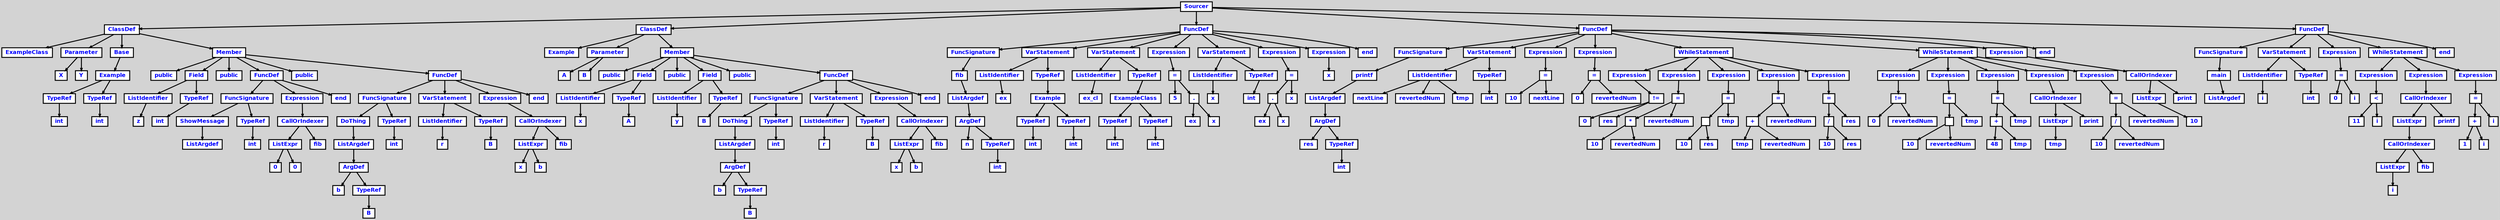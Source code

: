 digraph {

	ordering=out;
	ranksep=.4;
	bgcolor="lightgrey";  node [shape=box, fixedsize=false, fontsize=12, fontname="Helvetica-bold", fontcolor="blue"
	width=.25, height=.25, color="black", fillcolor="white", style="filled, solid, bold"];

	edge [arrowsize=.5, color="black", style="bold"]

	n000012558222D290[label="Sourcer"]
	n0000125582208E70[label="ClassDef"]
	n0000125582208D38[label="ExampleClass"]
	n00001255822090E0[label="Parameter"]
	n0000125582201BE0[label="X"]
	n0000125582201D18[label="Y"]
	n0000125582209218[label="Base"]
	n0000125582209350[label="Example"]
	n0000125582201F88[label="TypeRef"]
	n0000125582201AA8[label="int"]
	n00001255822021F8[label="TypeRef"]
	n0000125582201E50[label="int"]
	n0000125582209488[label="Member"]
	n0000125582202330[label="public"]
	n0000125582202A80[label="Field"]
	n00001255822025A0[label="ListIdentifier"]
	n0000125582202468[label="z"]
	n0000125582202948[label="TypeRef"]
	n00001255822026D8[label="int"]
	n0000125582202BB8[label="public"]
	n0000125582205180[label="FuncDef"]
	n00001255822031D0[label="FuncSignature"]
	n0000125582203308[label="ShowMessage"]
	n0000125582202E28[label="ListArgdef"]
	n0000125582203098[label="TypeRef"]
	n0000125582202CF0[label="int"]
	n00001255822053F0[label="Expression"]
	n0000125582205528[label="CallOrIndexer"]
	n0000125582204CA0[label="ListExpr"]
	n0000125582204550[label="0"]
	n00001255822048F8[label="0"]
	n0000125582204418[label="fib"]
	n0000125582204070[label="end"]
	n0000125582205798[label="public"]
	n0000125582208858[label="FuncDef"]
	n0000125582206290[label="FuncSignature"]
	n00001255822063C8[label="DoThing"]
	n0000125582205EE8[label="ListArgdef"]
	n0000125582205C78[label="ArgDef"]
	n00001255822058D0[label="b"]
	n0000125582205B40[label="TypeRef"]
	n0000125582205A08[label="B"]
	n0000125582206158[label="TypeRef"]
	n0000125582205DB0[label="int"]
	n00001255822068A8[label="VarStatement"]
	n0000125582206638[label="ListIdentifier"]
	n0000125582206500[label="r"]
	n0000125582206B18[label="TypeRef"]
	n00001255822069E0[label="B"]
	n0000125582208AC8[label="Expression"]
	n0000125582208C00[label="CallOrIndexer"]
	n0000125582208378[label="ListExpr"]
	n0000125582207C28[label="x"]
	n0000125582207FD0[label="b"]
	n0000125582207AF0[label="fib"]
	n0000125582207748[label="end"]
	n000012558220E018[label="ClassDef"]
	n000012558220DEE0[label="Example"]
	n000012558220E288[label="Parameter"]
	n00001255822095C0[label="A"]
	n00001255822096F8[label="B"]
	n000012558220E3C0[label="Member"]
	n0000125582209830[label="public"]
	n0000125582209F80[label="Field"]
	n0000125582209AA0[label="ListIdentifier"]
	n0000125582209968[label="x"]
	n0000125582209E48[label="TypeRef"]
	n0000125582209D10[label="A"]
	n000012558220A0B8[label="public"]
	n000012558220A808[label="Field"]
	n000012558220A328[label="ListIdentifier"]
	n000012558220A1F0[label="y"]
	n000012558220A6D0[label="TypeRef"]
	n000012558220A598[label="B"]
	n000012558220A940[label="public"]
	n000012558220DA00[label="FuncDef"]
	n000012558220B438[label="FuncSignature"]
	n000012558220B570[label="DoThing"]
	n000012558220B090[label="ListArgdef"]
	n000012558220AE20[label="ArgDef"]
	n000012558220AA78[label="b"]
	n000012558220ACE8[label="TypeRef"]
	n000012558220ABB0[label="B"]
	n000012558220B300[label="TypeRef"]
	n000012558220AF58[label="int"]
	n000012558220BA50[label="VarStatement"]
	n000012558220B7E0[label="ListIdentifier"]
	n000012558220B6A8[label="r"]
	n000012558220BCC0[label="TypeRef"]
	n000012558220BB88[label="B"]
	n000012558220DC70[label="Expression"]
	n000012558220DDA8[label="CallOrIndexer"]
	n000012558220D520[label="ListExpr"]
	n000012558220CDD0[label="x"]
	n000012558220D178[label="b"]
	n000012558220CC98[label="fib"]
	n000012558220C8F0[label="end"]
	n0000125582213910[label="FuncDef"]
	n000012558220EB10[label="FuncSignature"]
	n000012558220EC48[label="fib"]
	n000012558220E9D8[label="ListArgdef"]
	n000012558220E768[label="ArgDef"]
	n000012558220E4F8[label="n"]
	n000012558220E630[label="TypeRef"]
	n000012558220E150[label="int"]
	n000012558220F4D0[label="VarStatement"]
	n000012558220EEB8[label="ListIdentifier"]
	n000012558220ED80[label="ex"]
	n000012558220F878[label="TypeRef"]
	n000012558220F740[label="Example"]
	n000012558220F398[label="TypeRef"]
	n000012558220F128[label="int"]
	n000012558220F608[label="TypeRef"]
	n000012558220F260[label="int"]
	n000012558220FFC8[label="VarStatement"]
	n000012558220F9B0[label="ListIdentifier"]
	n000012558220EFF0[label="ex_cl"]
	n0000125582210370[label="TypeRef"]
	n0000125582210238[label="ExampleClass"]
	n000012558220FE90[label="TypeRef"]
	n000012558220FC20[label="int"]
	n0000125582210100[label="TypeRef"]
	n000012558220FD58[label="int"]
	n00001255822116F0[label="Expression"]
	n0000125582211828[label="="]
	n0000125582211480[label="5"]
	n0000125582211348[label="."]
	n00001255822110D8[label="ex"]
	n0000125582210FA0[label="x"]
	n0000125582211D08[label="VarStatement"]
	n0000125582211960[label="ListIdentifier"]
	n0000125582210E68[label="x"]
	n0000125582211E40[label="TypeRef"]
	n0000125582211BD0[label="int"]
	n0000125582212BA8[label="Expression"]
	n0000125582213430[label="="]
	n00001255822132F8[label="."]
	n0000125582212F50[label="ex"]
	n00001255822131C0[label="x"]
	n00001255822121E8[label="x"]
	n0000125582213A48[label="Expression"]
	n00001255822136A0[label="x"]
	n0000125582213568[label="end"]
	n0000125582225EC8[label="FuncDef"]
	n00001255822142D0[label="FuncSignature"]
	n0000125582214408[label="printf"]
	n0000125582214198[label="ListArgdef"]
	n0000125582213F28[label="ArgDef"]
	n0000125582213CB8[label="res"]
	n0000125582213DF0[label="TypeRef"]
	n0000125582213B80[label="int"]
	n0000125582214C90[label="VarStatement"]
	n0000125582214678[label="ListIdentifier"]
	n0000125582214540[label="nextLine"]
	n00001255822147B0[label="revertedNum"]
	n00001255822148E8[label="tmp"]
	n0000125582214DC8[label="TypeRef"]
	n0000125582214B58[label="int"]
	n00001255822158C0[label="Expression"]
	n0000125582215DA0[label="="]
	n00001255822159F8[label="10"]
	n0000125582215170[label="nextLine"]
	n0000125582216760[label="Expression"]
	n0000125582216C40[label="="]
	n0000125582216898[label="0"]
	n0000125582216010[label="revertedNum"]
	n000012558221CEF8[label="WhileStatement"]
	n000012558221D168[label="Expression"]
	n0000125582217738[label="!="]
	n00001255822179A8[label="0"]
	n0000125582216EB0[label="res"]
	n0000125582218AB8[label="Expression"]
	n00001255822190D0[label="="]
	n0000125582218F98[label="*"]
	n0000125582219208[label="10"]
	n0000125582218D28[label="revertedNum"]
	n0000125582217E88[label="revertedNum"]
	n000012558221A1E0[label="Expression"]
	n000012558221A7F8[label="="]
	n000012558221A6C0[label=""]
	n000012558221A930[label="10"]
	n000012558221A450[label="res"]
	n00001255822195B0[label="tmp"]
	n000012558221B908[label="Expression"]
	n000012558221BF20[label="="]
	n000012558221BDE8[label="+"]
	n000012558221C058[label="tmp"]
	n000012558221BB78[label="revertedNum"]
	n000012558221ACD8[label="revertedNum"]
	n000012558221D030[label="Expression"]
	n000012558221D648[label="="]
	n000012558221D510[label="/"]
	n000012558221D780[label="10"]
	n000012558221D2A0[label="res"]
	n000012558221C400[label="res"]
	n0000125582223F18[label="WhileStatement"]
	n0000125582224188[label="Expression"]
	n000012558221E4E8[label="!="]
	n000012558221E758[label="0"]
	n000012558221DC60[label="revertedNum"]
	n000012558221F868[label="Expression"]
	n000012558221FE80[label="="]
	n000012558221FD48[label=""]
	n000012558221FFB8[label="10"]
	n000012558221FAD8[label="revertedNum"]
	n000012558221EC38[label="tmp"]
	n0000125582220F90[label="Expression"]
	n00001255822215A8[label="="]
	n0000125582221470[label="+"]
	n00001255822216E0[label="48"]
	n0000125582221200[label="tmp"]
	n0000125582220360[label="tmp"]
	n0000125582222F40[label="Expression"]
	n0000125582223078[label="CallOrIndexer"]
	n00001255822227F0[label="ListExpr"]
	n0000125582222448[label="tmp"]
	n0000125582222310[label="print"]
	n0000125582224050[label="Expression"]
	n0000125582224668[label="="]
	n0000125582224530[label="/"]
	n00001255822247A0[label="10"]
	n00001255822242C0[label="revertedNum"]
	n0000125582223420[label="revertedNum"]
	n0000125582226138[label="Expression"]
	n0000125582226270[label="CallOrIndexer"]
	n00001255822259E8[label="ListExpr"]
	n0000125582225640[label="10"]
	n0000125582225508[label="print"]
	n0000125582225160[label="end"]
	n000012558222BA30[label="FuncDef"]
	n0000125582226618[label="FuncSignature"]
	n0000125582226750[label="main"]
	n00001255822264E0[label="ListArgdef"]
	n0000125582226D68[label="VarStatement"]
	n00001255822269C0[label="ListIdentifier"]
	n0000125582226888[label="i"]
	n0000125582226EA0[label="TypeRef"]
	n0000125582226C30[label="int"]
	n0000125582227998[label="Expression"]
	n0000125582227E78[label="="]
	n0000125582227AD0[label="0"]
	n0000125582227248[label="i"]
	n000012558222C798[label="WhileStatement"]
	n000012558222CA08[label="Expression"]
	n0000125582228970[label="<"]
	n0000125582228BE0[label="11"]
	n00001255822280E8[label="i"]
	n000012558222B7C0[label="Expression"]
	n000012558222B8F8[label="CallOrIndexer"]
	n000012558222AF38[label="ListExpr"]
	n000012558222B070[label="CallOrIndexer"]
	n000012558222A7E8[label="ListExpr"]
	n000012558222A440[label="i"]
	n000012558222A308[label="fib"]
	n000012558222A098[label="printf"]
	n000012558222C8D0[label="Expression"]
	n000012558222CEE8[label="="]
	n000012558222CDB0[label="+"]
	n000012558222D020[label="1"]
	n000012558222CB40[label="i"]
	n000012558222BCA0[label="i"]
	n0000125582227D40[label="end"]

		n000012558222D290 -> n0000125582208E70		// Sourcer -> ClassDef
		n0000125582208E70 -> n0000125582208D38		// ClassDef -> ExampleClass
		n0000125582208E70 -> n00001255822090E0		// ClassDef -> Parameter
		n00001255822090E0 -> n0000125582201BE0		// Parameter -> X
		n00001255822090E0 -> n0000125582201D18		// Parameter -> Y
		n0000125582208E70 -> n0000125582209218		// ClassDef -> Base
		n0000125582209218 -> n0000125582209350		// Base -> Example
		n0000125582209350 -> n0000125582201F88		// Example -> TypeRef
		n0000125582201F88 -> n0000125582201AA8		// TypeRef -> int
		n0000125582209350 -> n00001255822021F8		// Example -> TypeRef
		n00001255822021F8 -> n0000125582201E50		// TypeRef -> int
		n0000125582208E70 -> n0000125582209488		// ClassDef -> Member
		n0000125582209488 -> n0000125582202330		// Member -> public
		n0000125582209488 -> n0000125582202A80		// Member -> Field
		n0000125582202A80 -> n00001255822025A0		// Field -> ListIdentifier
		n00001255822025A0 -> n0000125582202468		// ListIdentifier -> z
		n0000125582202A80 -> n0000125582202948		// Field -> TypeRef
		n0000125582202948 -> n00001255822026D8		// TypeRef -> int
		n0000125582209488 -> n0000125582202BB8		// Member -> public
		n0000125582209488 -> n0000125582205180		// Member -> FuncDef
		n0000125582205180 -> n00001255822031D0		// FuncDef -> FuncSignature
		n00001255822031D0 -> n0000125582203308		// FuncSignature -> ShowMessage
		n0000125582203308 -> n0000125582202E28		// ShowMessage -> ListArgdef
		n00001255822031D0 -> n0000125582203098		// FuncSignature -> TypeRef
		n0000125582203098 -> n0000125582202CF0		// TypeRef -> int
		n0000125582205180 -> n00001255822053F0		// FuncDef -> Expression
		n00001255822053F0 -> n0000125582205528		// Expression -> CallOrIndexer
		n0000125582205528 -> n0000125582204CA0		// CallOrIndexer -> ListExpr
		n0000125582204CA0 -> n0000125582204550		// ListExpr -> 0
		n0000125582204CA0 -> n00001255822048F8		// ListExpr -> 0
		n0000125582205528 -> n0000125582204418		// CallOrIndexer -> fib
		n0000125582205180 -> n0000125582204070		// FuncDef -> end
		n0000125582209488 -> n0000125582205798		// Member -> public
		n0000125582209488 -> n0000125582208858		// Member -> FuncDef
		n0000125582208858 -> n0000125582206290		// FuncDef -> FuncSignature
		n0000125582206290 -> n00001255822063C8		// FuncSignature -> DoThing
		n00001255822063C8 -> n0000125582205EE8		// DoThing -> ListArgdef
		n0000125582205EE8 -> n0000125582205C78		// ListArgdef -> ArgDef
		n0000125582205C78 -> n00001255822058D0		// ArgDef -> b
		n0000125582205C78 -> n0000125582205B40		// ArgDef -> TypeRef
		n0000125582205B40 -> n0000125582205A08		// TypeRef -> B
		n0000125582206290 -> n0000125582206158		// FuncSignature -> TypeRef
		n0000125582206158 -> n0000125582205DB0		// TypeRef -> int
		n0000125582208858 -> n00001255822068A8		// FuncDef -> VarStatement
		n00001255822068A8 -> n0000125582206638		// VarStatement -> ListIdentifier
		n0000125582206638 -> n0000125582206500		// ListIdentifier -> r
		n00001255822068A8 -> n0000125582206B18		// VarStatement -> TypeRef
		n0000125582206B18 -> n00001255822069E0		// TypeRef -> B
		n0000125582208858 -> n0000125582208AC8		// FuncDef -> Expression
		n0000125582208AC8 -> n0000125582208C00		// Expression -> CallOrIndexer
		n0000125582208C00 -> n0000125582208378		// CallOrIndexer -> ListExpr
		n0000125582208378 -> n0000125582207C28		// ListExpr -> x
		n0000125582208378 -> n0000125582207FD0		// ListExpr -> b
		n0000125582208C00 -> n0000125582207AF0		// CallOrIndexer -> fib
		n0000125582208858 -> n0000125582207748		// FuncDef -> end
		n000012558222D290 -> n000012558220E018		// Sourcer -> ClassDef
		n000012558220E018 -> n000012558220DEE0		// ClassDef -> Example
		n000012558220E018 -> n000012558220E288		// ClassDef -> Parameter
		n000012558220E288 -> n00001255822095C0		// Parameter -> A
		n000012558220E288 -> n00001255822096F8		// Parameter -> B
		n000012558220E018 -> n000012558220E3C0		// ClassDef -> Member
		n000012558220E3C0 -> n0000125582209830		// Member -> public
		n000012558220E3C0 -> n0000125582209F80		// Member -> Field
		n0000125582209F80 -> n0000125582209AA0		// Field -> ListIdentifier
		n0000125582209AA0 -> n0000125582209968		// ListIdentifier -> x
		n0000125582209F80 -> n0000125582209E48		// Field -> TypeRef
		n0000125582209E48 -> n0000125582209D10		// TypeRef -> A
		n000012558220E3C0 -> n000012558220A0B8		// Member -> public
		n000012558220E3C0 -> n000012558220A808		// Member -> Field
		n000012558220A808 -> n000012558220A328		// Field -> ListIdentifier
		n000012558220A328 -> n000012558220A1F0		// ListIdentifier -> y
		n000012558220A808 -> n000012558220A6D0		// Field -> TypeRef
		n000012558220A6D0 -> n000012558220A598		// TypeRef -> B
		n000012558220E3C0 -> n000012558220A940		// Member -> public
		n000012558220E3C0 -> n000012558220DA00		// Member -> FuncDef
		n000012558220DA00 -> n000012558220B438		// FuncDef -> FuncSignature
		n000012558220B438 -> n000012558220B570		// FuncSignature -> DoThing
		n000012558220B570 -> n000012558220B090		// DoThing -> ListArgdef
		n000012558220B090 -> n000012558220AE20		// ListArgdef -> ArgDef
		n000012558220AE20 -> n000012558220AA78		// ArgDef -> b
		n000012558220AE20 -> n000012558220ACE8		// ArgDef -> TypeRef
		n000012558220ACE8 -> n000012558220ABB0		// TypeRef -> B
		n000012558220B438 -> n000012558220B300		// FuncSignature -> TypeRef
		n000012558220B300 -> n000012558220AF58		// TypeRef -> int
		n000012558220DA00 -> n000012558220BA50		// FuncDef -> VarStatement
		n000012558220BA50 -> n000012558220B7E0		// VarStatement -> ListIdentifier
		n000012558220B7E0 -> n000012558220B6A8		// ListIdentifier -> r
		n000012558220BA50 -> n000012558220BCC0		// VarStatement -> TypeRef
		n000012558220BCC0 -> n000012558220BB88		// TypeRef -> B
		n000012558220DA00 -> n000012558220DC70		// FuncDef -> Expression
		n000012558220DC70 -> n000012558220DDA8		// Expression -> CallOrIndexer
		n000012558220DDA8 -> n000012558220D520		// CallOrIndexer -> ListExpr
		n000012558220D520 -> n000012558220CDD0		// ListExpr -> x
		n000012558220D520 -> n000012558220D178		// ListExpr -> b
		n000012558220DDA8 -> n000012558220CC98		// CallOrIndexer -> fib
		n000012558220DA00 -> n000012558220C8F0		// FuncDef -> end
		n000012558222D290 -> n0000125582213910		// Sourcer -> FuncDef
		n0000125582213910 -> n000012558220EB10		// FuncDef -> FuncSignature
		n000012558220EB10 -> n000012558220EC48		// FuncSignature -> fib
		n000012558220EC48 -> n000012558220E9D8		// fib -> ListArgdef
		n000012558220E9D8 -> n000012558220E768		// ListArgdef -> ArgDef
		n000012558220E768 -> n000012558220E4F8		// ArgDef -> n
		n000012558220E768 -> n000012558220E630		// ArgDef -> TypeRef
		n000012558220E630 -> n000012558220E150		// TypeRef -> int
		n0000125582213910 -> n000012558220F4D0		// FuncDef -> VarStatement
		n000012558220F4D0 -> n000012558220EEB8		// VarStatement -> ListIdentifier
		n000012558220EEB8 -> n000012558220ED80		// ListIdentifier -> ex
		n000012558220F4D0 -> n000012558220F878		// VarStatement -> TypeRef
		n000012558220F878 -> n000012558220F740		// TypeRef -> Example
		n000012558220F740 -> n000012558220F398		// Example -> TypeRef
		n000012558220F398 -> n000012558220F128		// TypeRef -> int
		n000012558220F740 -> n000012558220F608		// Example -> TypeRef
		n000012558220F608 -> n000012558220F260		// TypeRef -> int
		n0000125582213910 -> n000012558220FFC8		// FuncDef -> VarStatement
		n000012558220FFC8 -> n000012558220F9B0		// VarStatement -> ListIdentifier
		n000012558220F9B0 -> n000012558220EFF0		// ListIdentifier -> ex_cl
		n000012558220FFC8 -> n0000125582210370		// VarStatement -> TypeRef
		n0000125582210370 -> n0000125582210238		// TypeRef -> ExampleClass
		n0000125582210238 -> n000012558220FE90		// ExampleClass -> TypeRef
		n000012558220FE90 -> n000012558220FC20		// TypeRef -> int
		n0000125582210238 -> n0000125582210100		// ExampleClass -> TypeRef
		n0000125582210100 -> n000012558220FD58		// TypeRef -> int
		n0000125582213910 -> n00001255822116F0		// FuncDef -> Expression
		n00001255822116F0 -> n0000125582211828		// Expression -> =
		n0000125582211828 -> n0000125582211480		// = -> 5
		n0000125582211828 -> n0000125582211348		// = -> .
		n0000125582211348 -> n00001255822110D8		// . -> ex
		n0000125582211348 -> n0000125582210FA0		// . -> x
		n0000125582213910 -> n0000125582211D08		// FuncDef -> VarStatement
		n0000125582211D08 -> n0000125582211960		// VarStatement -> ListIdentifier
		n0000125582211960 -> n0000125582210E68		// ListIdentifier -> x
		n0000125582211D08 -> n0000125582211E40		// VarStatement -> TypeRef
		n0000125582211E40 -> n0000125582211BD0		// TypeRef -> int
		n0000125582213910 -> n0000125582212BA8		// FuncDef -> Expression
		n0000125582212BA8 -> n0000125582213430		// Expression -> =
		n0000125582213430 -> n00001255822132F8		// = -> .
		n00001255822132F8 -> n0000125582212F50		// . -> ex
		n00001255822132F8 -> n00001255822131C0		// . -> x
		n0000125582213430 -> n00001255822121E8		// = -> x
		n0000125582213910 -> n0000125582213A48		// FuncDef -> Expression
		n0000125582213A48 -> n00001255822136A0		// Expression -> x
		n0000125582213910 -> n0000125582213568		// FuncDef -> end
		n000012558222D290 -> n0000125582225EC8		// Sourcer -> FuncDef
		n0000125582225EC8 -> n00001255822142D0		// FuncDef -> FuncSignature
		n00001255822142D0 -> n0000125582214408		// FuncSignature -> printf
		n0000125582214408 -> n0000125582214198		// printf -> ListArgdef
		n0000125582214198 -> n0000125582213F28		// ListArgdef -> ArgDef
		n0000125582213F28 -> n0000125582213CB8		// ArgDef -> res
		n0000125582213F28 -> n0000125582213DF0		// ArgDef -> TypeRef
		n0000125582213DF0 -> n0000125582213B80		// TypeRef -> int
		n0000125582225EC8 -> n0000125582214C90		// FuncDef -> VarStatement
		n0000125582214C90 -> n0000125582214678		// VarStatement -> ListIdentifier
		n0000125582214678 -> n0000125582214540		// ListIdentifier -> nextLine
		n0000125582214678 -> n00001255822147B0		// ListIdentifier -> revertedNum
		n0000125582214678 -> n00001255822148E8		// ListIdentifier -> tmp
		n0000125582214C90 -> n0000125582214DC8		// VarStatement -> TypeRef
		n0000125582214DC8 -> n0000125582214B58		// TypeRef -> int
		n0000125582225EC8 -> n00001255822158C0		// FuncDef -> Expression
		n00001255822158C0 -> n0000125582215DA0		// Expression -> =
		n0000125582215DA0 -> n00001255822159F8		// = -> 10
		n0000125582215DA0 -> n0000125582215170		// = -> nextLine
		n0000125582225EC8 -> n0000125582216760		// FuncDef -> Expression
		n0000125582216760 -> n0000125582216C40		// Expression -> =
		n0000125582216C40 -> n0000125582216898		// = -> 0
		n0000125582216C40 -> n0000125582216010		// = -> revertedNum
		n0000125582225EC8 -> n000012558221CEF8		// FuncDef -> WhileStatement
		n000012558221CEF8 -> n000012558221D168		// WhileStatement -> Expression
		n000012558221D168 -> n0000125582217738		// Expression -> !=
		n0000125582217738 -> n00001255822179A8		// != -> 0
		n0000125582217738 -> n0000125582216EB0		// != -> res
		n000012558221CEF8 -> n0000125582218AB8		// WhileStatement -> Expression
		n0000125582218AB8 -> n00001255822190D0		// Expression -> =
		n00001255822190D0 -> n0000125582218F98		// = -> *
		n0000125582218F98 -> n0000125582219208		// * -> 10
		n0000125582218F98 -> n0000125582218D28		// * -> revertedNum
		n00001255822190D0 -> n0000125582217E88		// = -> revertedNum
		n000012558221CEF8 -> n000012558221A1E0		// WhileStatement -> Expression
		n000012558221A1E0 -> n000012558221A7F8		// Expression -> =
		n000012558221A7F8 -> n000012558221A6C0		// = -> 
		n000012558221A6C0 -> n000012558221A930		// > 10
		n000012558221A6C0 -> n000012558221A450		// > res
		n000012558221A7F8 -> n00001255822195B0		// = -> tmp
		n000012558221CEF8 -> n000012558221B908		// WhileStatement -> Expression
		n000012558221B908 -> n000012558221BF20		// Expression -> =
		n000012558221BF20 -> n000012558221BDE8		// = -> +
		n000012558221BDE8 -> n000012558221C058		// + -> tmp
		n000012558221BDE8 -> n000012558221BB78		// + -> revertedNum
		n000012558221BF20 -> n000012558221ACD8		// = -> revertedNum
		n000012558221CEF8 -> n000012558221D030		// WhileStatement -> Expression
		n000012558221D030 -> n000012558221D648		// Expression -> =
		n000012558221D648 -> n000012558221D510		// = -> /
		n000012558221D510 -> n000012558221D780		// / -> 10
		n000012558221D510 -> n000012558221D2A0		// / -> res
		n000012558221D648 -> n000012558221C400		// = -> res
		n0000125582225EC8 -> n0000125582223F18		// FuncDef -> WhileStatement
		n0000125582223F18 -> n0000125582224188		// WhileStatement -> Expression
		n0000125582224188 -> n000012558221E4E8		// Expression -> !=
		n000012558221E4E8 -> n000012558221E758		// != -> 0
		n000012558221E4E8 -> n000012558221DC60		// != -> revertedNum
		n0000125582223F18 -> n000012558221F868		// WhileStatement -> Expression
		n000012558221F868 -> n000012558221FE80		// Expression -> =
		n000012558221FE80 -> n000012558221FD48		// = -> 
		n000012558221FD48 -> n000012558221FFB8		// > 10
		n000012558221FD48 -> n000012558221FAD8		// > revertedNum
		n000012558221FE80 -> n000012558221EC38		// = -> tmp
		n0000125582223F18 -> n0000125582220F90		// WhileStatement -> Expression
		n0000125582220F90 -> n00001255822215A8		// Expression -> =
		n00001255822215A8 -> n0000125582221470		// = -> +
		n0000125582221470 -> n00001255822216E0		// + -> 48
		n0000125582221470 -> n0000125582221200		// + -> tmp
		n00001255822215A8 -> n0000125582220360		// = -> tmp
		n0000125582223F18 -> n0000125582222F40		// WhileStatement -> Expression
		n0000125582222F40 -> n0000125582223078		// Expression -> CallOrIndexer
		n0000125582223078 -> n00001255822227F0		// CallOrIndexer -> ListExpr
		n00001255822227F0 -> n0000125582222448		// ListExpr -> tmp
		n0000125582223078 -> n0000125582222310		// CallOrIndexer -> print
		n0000125582223F18 -> n0000125582224050		// WhileStatement -> Expression
		n0000125582224050 -> n0000125582224668		// Expression -> =
		n0000125582224668 -> n0000125582224530		// = -> /
		n0000125582224530 -> n00001255822247A0		// / -> 10
		n0000125582224530 -> n00001255822242C0		// / -> revertedNum
		n0000125582224668 -> n0000125582223420		// = -> revertedNum
		n0000125582225EC8 -> n0000125582226138		// FuncDef -> Expression
		n0000125582226138 -> n0000125582226270		// Expression -> CallOrIndexer
		n0000125582226270 -> n00001255822259E8		// CallOrIndexer -> ListExpr
		n00001255822259E8 -> n0000125582225640		// ListExpr -> 10
		n0000125582226270 -> n0000125582225508		// CallOrIndexer -> print
		n0000125582225EC8 -> n0000125582225160		// FuncDef -> end
		n000012558222D290 -> n000012558222BA30		// Sourcer -> FuncDef
		n000012558222BA30 -> n0000125582226618		// FuncDef -> FuncSignature
		n0000125582226618 -> n0000125582226750		// FuncSignature -> main
		n0000125582226750 -> n00001255822264E0		// main -> ListArgdef
		n000012558222BA30 -> n0000125582226D68		// FuncDef -> VarStatement
		n0000125582226D68 -> n00001255822269C0		// VarStatement -> ListIdentifier
		n00001255822269C0 -> n0000125582226888		// ListIdentifier -> i
		n0000125582226D68 -> n0000125582226EA0		// VarStatement -> TypeRef
		n0000125582226EA0 -> n0000125582226C30		// TypeRef -> int
		n000012558222BA30 -> n0000125582227998		// FuncDef -> Expression
		n0000125582227998 -> n0000125582227E78		// Expression -> =
		n0000125582227E78 -> n0000125582227AD0		// = -> 0
		n0000125582227E78 -> n0000125582227248		// = -> i
		n000012558222BA30 -> n000012558222C798		// FuncDef -> WhileStatement
		n000012558222C798 -> n000012558222CA08		// WhileStatement -> Expression
		n000012558222CA08 -> n0000125582228970		// Expression -> <
		n0000125582228970 -> n0000125582228BE0		// < -> 11
		n0000125582228970 -> n00001255822280E8		// < -> i
		n000012558222C798 -> n000012558222B7C0		// WhileStatement -> Expression
		n000012558222B7C0 -> n000012558222B8F8		// Expression -> CallOrIndexer
		n000012558222B8F8 -> n000012558222AF38		// CallOrIndexer -> ListExpr
		n000012558222AF38 -> n000012558222B070		// ListExpr -> CallOrIndexer
		n000012558222B070 -> n000012558222A7E8		// CallOrIndexer -> ListExpr
		n000012558222A7E8 -> n000012558222A440		// ListExpr -> i
		n000012558222B070 -> n000012558222A308		// CallOrIndexer -> fib
		n000012558222B8F8 -> n000012558222A098		// CallOrIndexer -> printf
		n000012558222C798 -> n000012558222C8D0		// WhileStatement -> Expression
		n000012558222C8D0 -> n000012558222CEE8		// Expression -> =
		n000012558222CEE8 -> n000012558222CDB0		// = -> +
		n000012558222CDB0 -> n000012558222D020		// + -> 1
		n000012558222CDB0 -> n000012558222CB40		// + -> i
		n000012558222CEE8 -> n000012558222BCA0		// = -> i
		n000012558222BA30 -> n0000125582227D40		// FuncDef -> end

}